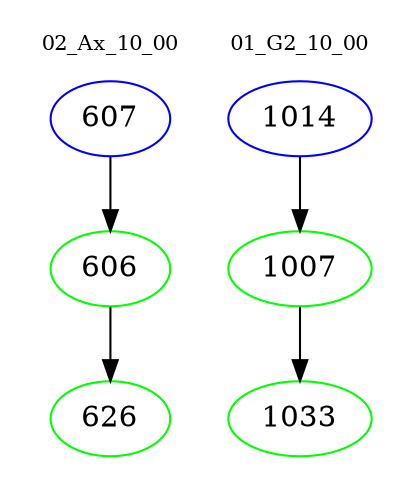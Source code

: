 digraph{
subgraph cluster_0 {
color = white
label = "02_Ax_10_00";
fontsize=10;
T0_607 [label="607", color="blue"]
T0_607 -> T0_606 [color="black"]
T0_606 [label="606", color="green"]
T0_606 -> T0_626 [color="black"]
T0_626 [label="626", color="green"]
}
subgraph cluster_1 {
color = white
label = "01_G2_10_00";
fontsize=10;
T1_1014 [label="1014", color="blue"]
T1_1014 -> T1_1007 [color="black"]
T1_1007 [label="1007", color="green"]
T1_1007 -> T1_1033 [color="black"]
T1_1033 [label="1033", color="green"]
}
}
